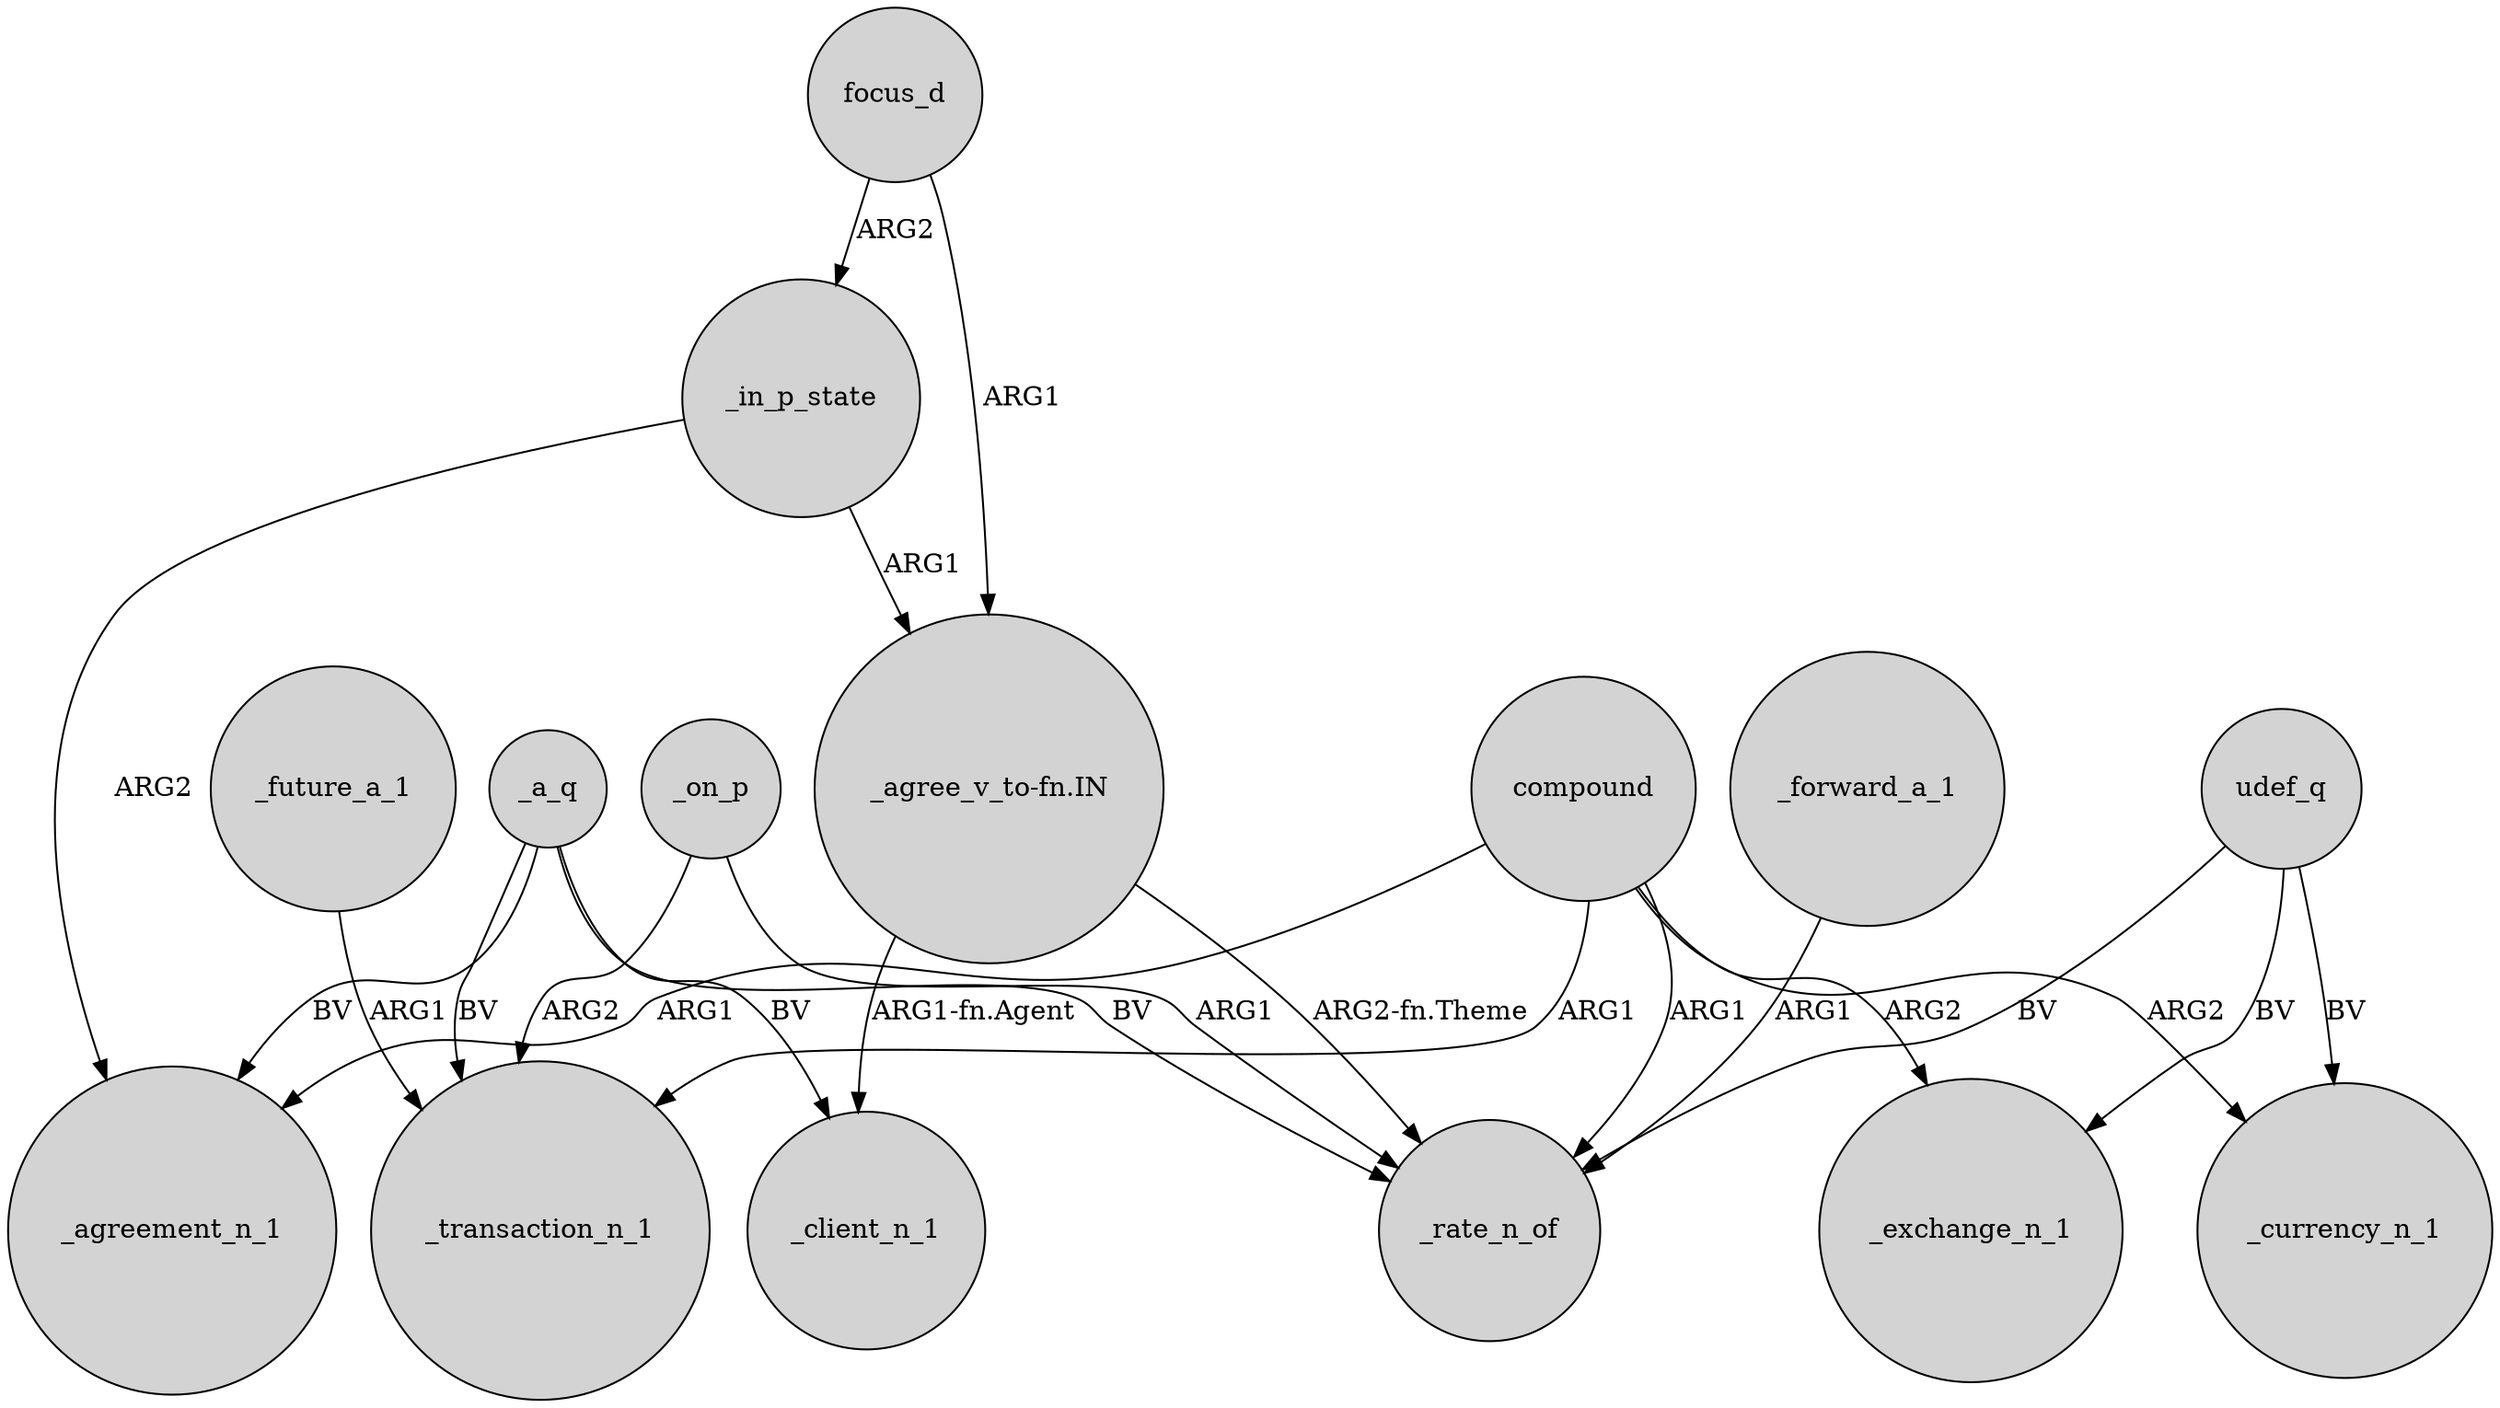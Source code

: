 digraph {
	node [shape=circle style=filled]
	_in_p_state -> "_agree_v_to-fn.IN" [label=ARG1]
	_a_q -> _client_n_1 [label=BV]
	focus_d -> _in_p_state [label=ARG2]
	compound -> _rate_n_of [label=ARG1]
	_forward_a_1 -> _rate_n_of [label=ARG1]
	udef_q -> _rate_n_of [label=BV]
	_on_p -> _transaction_n_1 [label=ARG2]
	"_agree_v_to-fn.IN" -> _client_n_1 [label="ARG1-fn.Agent"]
	_in_p_state -> _agreement_n_1 [label=ARG2]
	focus_d -> "_agree_v_to-fn.IN" [label=ARG1]
	_a_q -> _rate_n_of [label=BV]
	compound -> _exchange_n_1 [label=ARG2]
	udef_q -> _currency_n_1 [label=BV]
	_a_q -> _transaction_n_1 [label=BV]
	compound -> _currency_n_1 [label=ARG2]
	_future_a_1 -> _transaction_n_1 [label=ARG1]
	_a_q -> _agreement_n_1 [label=BV]
	compound -> _agreement_n_1 [label=ARG1]
	compound -> _transaction_n_1 [label=ARG1]
	udef_q -> _exchange_n_1 [label=BV]
	_on_p -> _rate_n_of [label=ARG1]
	"_agree_v_to-fn.IN" -> _rate_n_of [label="ARG2-fn.Theme"]
}
